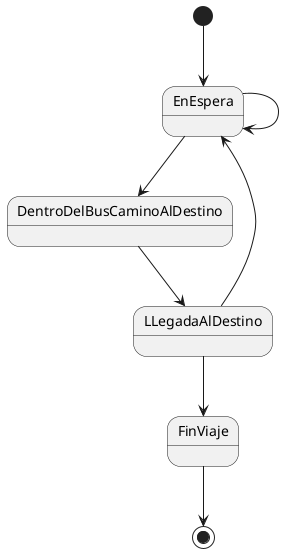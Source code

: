 @startuml

[*] --> EnEspera
EnEspera --> EnEspera
EnEspera --> DentroDelBusCaminoAlDestino
DentroDelBusCaminoAlDestino --> LLegadaAlDestino
LLegadaAlDestino --> EnEspera
LLegadaAlDestino --> FinViaje
FinViaje --> [*]

@enduml
